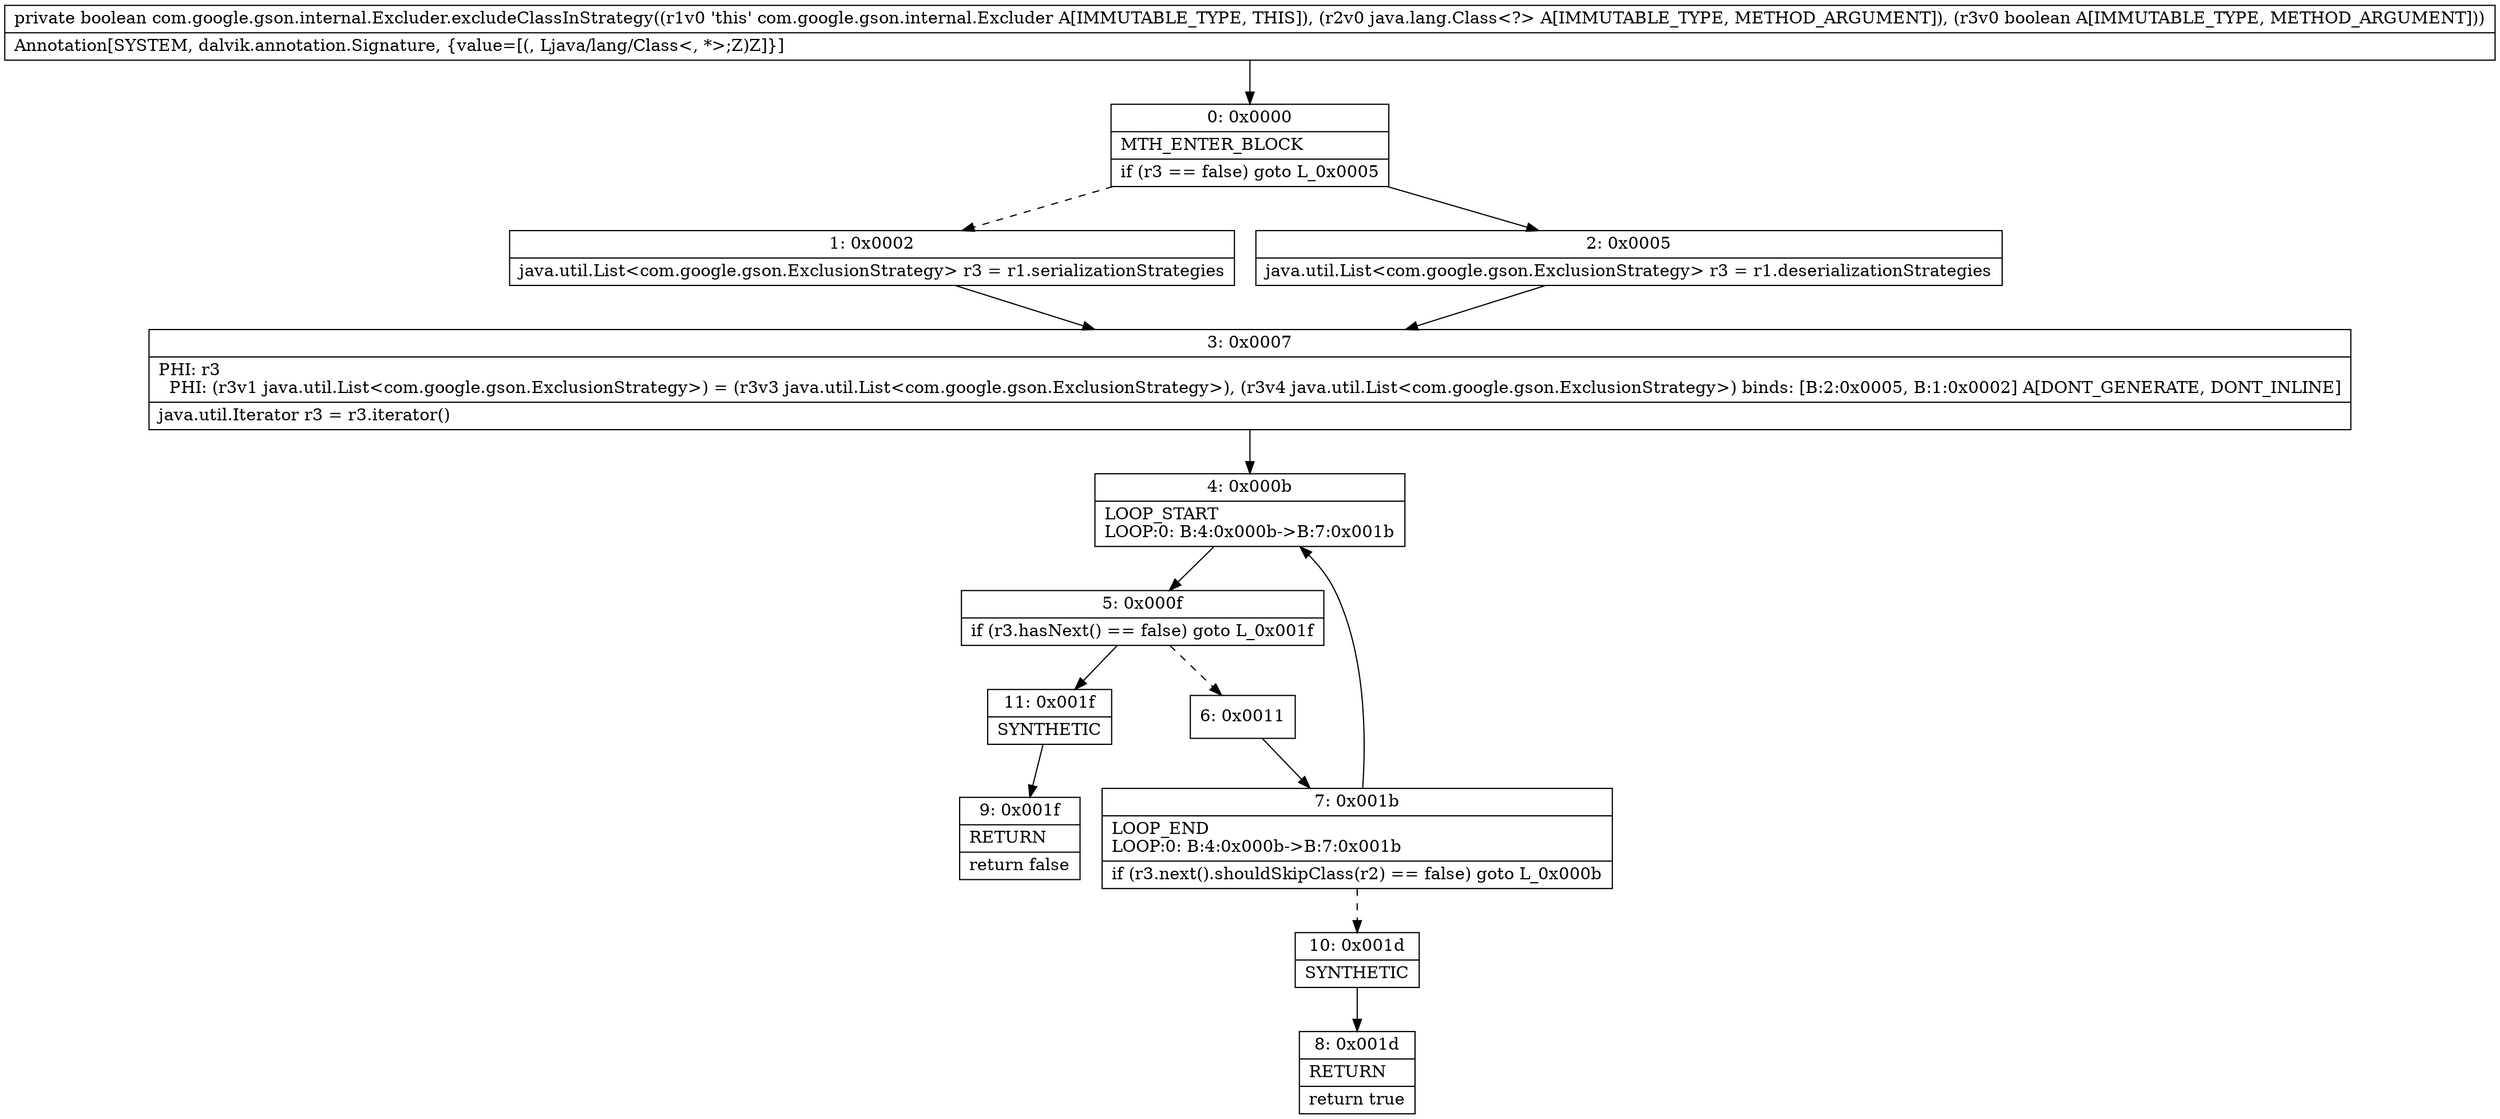 digraph "CFG forcom.google.gson.internal.Excluder.excludeClassInStrategy(Ljava\/lang\/Class;Z)Z" {
Node_0 [shape=record,label="{0\:\ 0x0000|MTH_ENTER_BLOCK\l|if (r3 == false) goto L_0x0005\l}"];
Node_1 [shape=record,label="{1\:\ 0x0002|java.util.List\<com.google.gson.ExclusionStrategy\> r3 = r1.serializationStrategies\l}"];
Node_2 [shape=record,label="{2\:\ 0x0005|java.util.List\<com.google.gson.ExclusionStrategy\> r3 = r1.deserializationStrategies\l}"];
Node_3 [shape=record,label="{3\:\ 0x0007|PHI: r3 \l  PHI: (r3v1 java.util.List\<com.google.gson.ExclusionStrategy\>) = (r3v3 java.util.List\<com.google.gson.ExclusionStrategy\>), (r3v4 java.util.List\<com.google.gson.ExclusionStrategy\>) binds: [B:2:0x0005, B:1:0x0002] A[DONT_GENERATE, DONT_INLINE]\l|java.util.Iterator r3 = r3.iterator()\l}"];
Node_4 [shape=record,label="{4\:\ 0x000b|LOOP_START\lLOOP:0: B:4:0x000b\-\>B:7:0x001b\l}"];
Node_5 [shape=record,label="{5\:\ 0x000f|if (r3.hasNext() == false) goto L_0x001f\l}"];
Node_6 [shape=record,label="{6\:\ 0x0011}"];
Node_7 [shape=record,label="{7\:\ 0x001b|LOOP_END\lLOOP:0: B:4:0x000b\-\>B:7:0x001b\l|if (r3.next().shouldSkipClass(r2) == false) goto L_0x000b\l}"];
Node_8 [shape=record,label="{8\:\ 0x001d|RETURN\l|return true\l}"];
Node_9 [shape=record,label="{9\:\ 0x001f|RETURN\l|return false\l}"];
Node_10 [shape=record,label="{10\:\ 0x001d|SYNTHETIC\l}"];
Node_11 [shape=record,label="{11\:\ 0x001f|SYNTHETIC\l}"];
MethodNode[shape=record,label="{private boolean com.google.gson.internal.Excluder.excludeClassInStrategy((r1v0 'this' com.google.gson.internal.Excluder A[IMMUTABLE_TYPE, THIS]), (r2v0 java.lang.Class\<?\> A[IMMUTABLE_TYPE, METHOD_ARGUMENT]), (r3v0 boolean A[IMMUTABLE_TYPE, METHOD_ARGUMENT]))  | Annotation[SYSTEM, dalvik.annotation.Signature, \{value=[(, Ljava\/lang\/Class\<, *\>;Z)Z]\}]\l}"];
MethodNode -> Node_0;
Node_0 -> Node_1[style=dashed];
Node_0 -> Node_2;
Node_1 -> Node_3;
Node_2 -> Node_3;
Node_3 -> Node_4;
Node_4 -> Node_5;
Node_5 -> Node_6[style=dashed];
Node_5 -> Node_11;
Node_6 -> Node_7;
Node_7 -> Node_4;
Node_7 -> Node_10[style=dashed];
Node_10 -> Node_8;
Node_11 -> Node_9;
}

